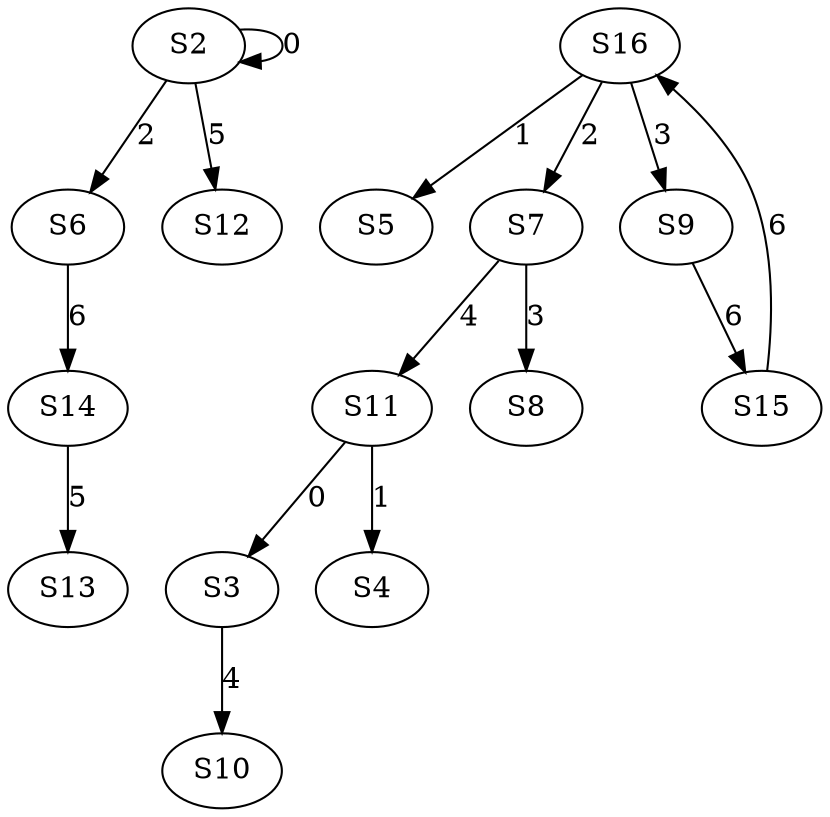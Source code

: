 strict digraph {
	S2 -> S2 [ label = 0 ];
	S11 -> S3 [ label = 0 ];
	S11 -> S4 [ label = 1 ];
	S16 -> S5 [ label = 1 ];
	S2 -> S6 [ label = 2 ];
	S16 -> S7 [ label = 2 ];
	S7 -> S8 [ label = 3 ];
	S16 -> S9 [ label = 3 ];
	S3 -> S10 [ label = 4 ];
	S7 -> S11 [ label = 4 ];
	S2 -> S12 [ label = 5 ];
	S14 -> S13 [ label = 5 ];
	S6 -> S14 [ label = 6 ];
	S9 -> S15 [ label = 6 ];
	S15 -> S16 [ label = 6 ];
}